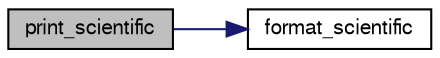 digraph "print_scientific"
{
 // LATEX_PDF_SIZE
  bgcolor="transparent";
  edge [fontname="FreeSans",fontsize="10",labelfontname="FreeSans",labelfontsize="10"];
  node [fontname="FreeSans",fontsize="10",shape=record];
  rankdir="LR";
  Node1 [label="print_scientific",height=0.2,width=0.4,color="black", fillcolor="grey75", style="filled", fontcolor="black",tooltip="Print a value with a unit."];
  Node1 -> Node2 [color="midnightblue",fontsize="10",style="solid",fontname="FreeSans"];
  Node2 [label="format_scientific",height=0.2,width=0.4,color="black",URL="$util_8c.html#aca38ff7870723c58be824ba5865abd03",tooltip="Format a value with a unit."];
}
